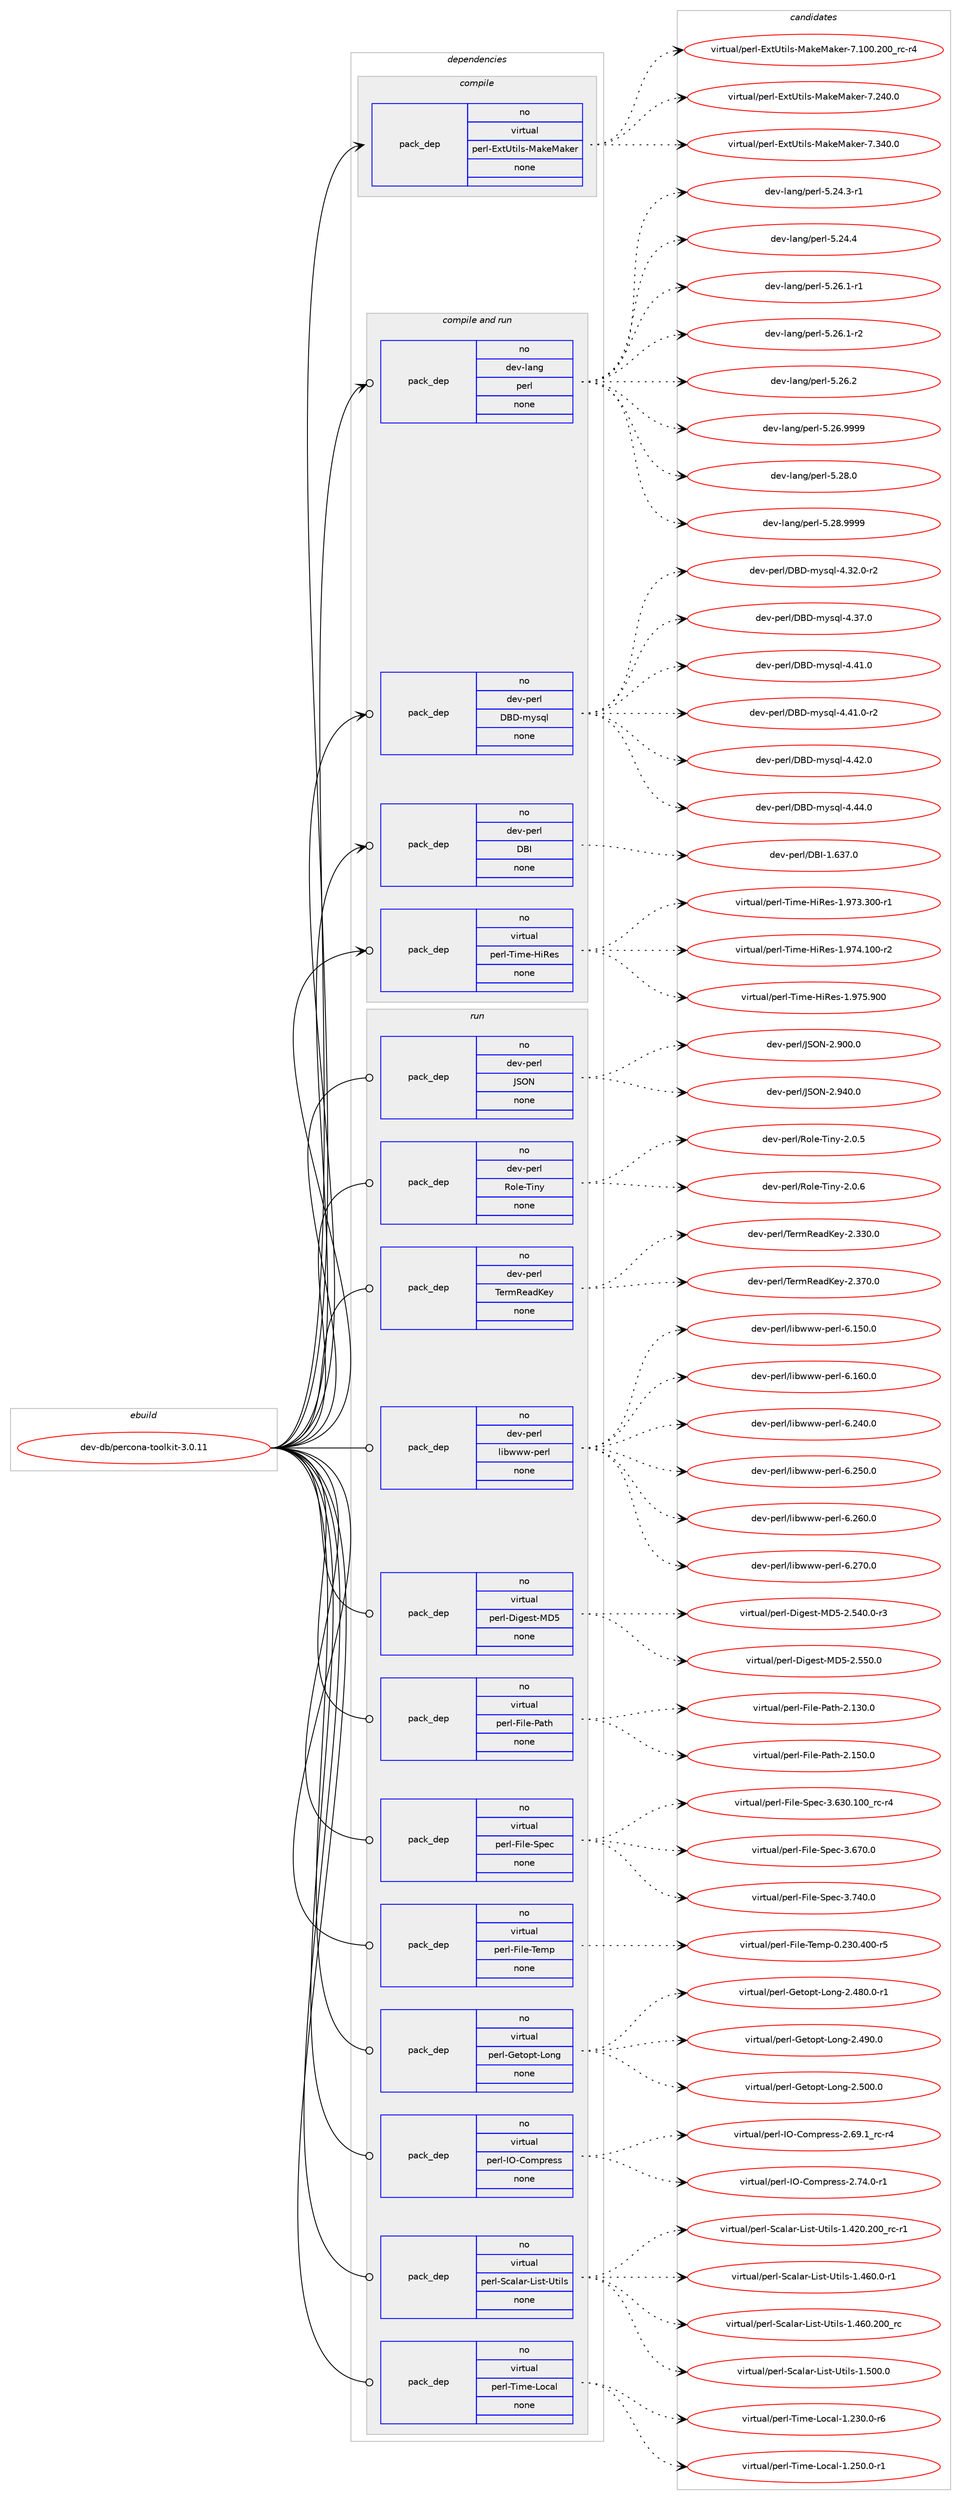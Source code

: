 digraph prolog {

# *************
# Graph options
# *************

newrank=true;
concentrate=true;
compound=true;
graph [rankdir=LR,fontname=Helvetica,fontsize=10,ranksep=1.5];#, ranksep=2.5, nodesep=0.2];
edge  [arrowhead=vee];
node  [fontname=Helvetica,fontsize=10];

# **********
# The ebuild
# **********

subgraph cluster_leftcol {
color=gray;
rank=same;
label=<<i>ebuild</i>>;
id [label="dev-db/percona-toolkit-3.0.11", color=red, width=4, href="../dev-db/percona-toolkit-3.0.11.svg"];
}

# ****************
# The dependencies
# ****************

subgraph cluster_midcol {
color=gray;
label=<<i>dependencies</i>>;
subgraph cluster_compile {
fillcolor="#eeeeee";
style=filled;
label=<<i>compile</i>>;
subgraph pack942637 {
dependency1321106 [label=<<TABLE BORDER="0" CELLBORDER="1" CELLSPACING="0" CELLPADDING="4" WIDTH="220"><TR><TD ROWSPAN="6" CELLPADDING="30">pack_dep</TD></TR><TR><TD WIDTH="110">no</TD></TR><TR><TD>virtual</TD></TR><TR><TD>perl-ExtUtils-MakeMaker</TD></TR><TR><TD>none</TD></TR><TR><TD></TD></TR></TABLE>>, shape=none, color=blue];
}
id:e -> dependency1321106:w [weight=20,style="solid",arrowhead="vee"];
}
subgraph cluster_compileandrun {
fillcolor="#eeeeee";
style=filled;
label=<<i>compile and run</i>>;
subgraph pack942638 {
dependency1321107 [label=<<TABLE BORDER="0" CELLBORDER="1" CELLSPACING="0" CELLPADDING="4" WIDTH="220"><TR><TD ROWSPAN="6" CELLPADDING="30">pack_dep</TD></TR><TR><TD WIDTH="110">no</TD></TR><TR><TD>dev-lang</TD></TR><TR><TD>perl</TD></TR><TR><TD>none</TD></TR><TR><TD></TD></TR></TABLE>>, shape=none, color=blue];
}
id:e -> dependency1321107:w [weight=20,style="solid",arrowhead="odotvee"];
subgraph pack942639 {
dependency1321108 [label=<<TABLE BORDER="0" CELLBORDER="1" CELLSPACING="0" CELLPADDING="4" WIDTH="220"><TR><TD ROWSPAN="6" CELLPADDING="30">pack_dep</TD></TR><TR><TD WIDTH="110">no</TD></TR><TR><TD>dev-perl</TD></TR><TR><TD>DBD-mysql</TD></TR><TR><TD>none</TD></TR><TR><TD></TD></TR></TABLE>>, shape=none, color=blue];
}
id:e -> dependency1321108:w [weight=20,style="solid",arrowhead="odotvee"];
subgraph pack942640 {
dependency1321109 [label=<<TABLE BORDER="0" CELLBORDER="1" CELLSPACING="0" CELLPADDING="4" WIDTH="220"><TR><TD ROWSPAN="6" CELLPADDING="30">pack_dep</TD></TR><TR><TD WIDTH="110">no</TD></TR><TR><TD>dev-perl</TD></TR><TR><TD>DBI</TD></TR><TR><TD>none</TD></TR><TR><TD></TD></TR></TABLE>>, shape=none, color=blue];
}
id:e -> dependency1321109:w [weight=20,style="solid",arrowhead="odotvee"];
subgraph pack942641 {
dependency1321110 [label=<<TABLE BORDER="0" CELLBORDER="1" CELLSPACING="0" CELLPADDING="4" WIDTH="220"><TR><TD ROWSPAN="6" CELLPADDING="30">pack_dep</TD></TR><TR><TD WIDTH="110">no</TD></TR><TR><TD>virtual</TD></TR><TR><TD>perl-Time-HiRes</TD></TR><TR><TD>none</TD></TR><TR><TD></TD></TR></TABLE>>, shape=none, color=blue];
}
id:e -> dependency1321110:w [weight=20,style="solid",arrowhead="odotvee"];
}
subgraph cluster_run {
fillcolor="#eeeeee";
style=filled;
label=<<i>run</i>>;
subgraph pack942642 {
dependency1321111 [label=<<TABLE BORDER="0" CELLBORDER="1" CELLSPACING="0" CELLPADDING="4" WIDTH="220"><TR><TD ROWSPAN="6" CELLPADDING="30">pack_dep</TD></TR><TR><TD WIDTH="110">no</TD></TR><TR><TD>dev-perl</TD></TR><TR><TD>JSON</TD></TR><TR><TD>none</TD></TR><TR><TD></TD></TR></TABLE>>, shape=none, color=blue];
}
id:e -> dependency1321111:w [weight=20,style="solid",arrowhead="odot"];
subgraph pack942643 {
dependency1321112 [label=<<TABLE BORDER="0" CELLBORDER="1" CELLSPACING="0" CELLPADDING="4" WIDTH="220"><TR><TD ROWSPAN="6" CELLPADDING="30">pack_dep</TD></TR><TR><TD WIDTH="110">no</TD></TR><TR><TD>dev-perl</TD></TR><TR><TD>Role-Tiny</TD></TR><TR><TD>none</TD></TR><TR><TD></TD></TR></TABLE>>, shape=none, color=blue];
}
id:e -> dependency1321112:w [weight=20,style="solid",arrowhead="odot"];
subgraph pack942644 {
dependency1321113 [label=<<TABLE BORDER="0" CELLBORDER="1" CELLSPACING="0" CELLPADDING="4" WIDTH="220"><TR><TD ROWSPAN="6" CELLPADDING="30">pack_dep</TD></TR><TR><TD WIDTH="110">no</TD></TR><TR><TD>dev-perl</TD></TR><TR><TD>TermReadKey</TD></TR><TR><TD>none</TD></TR><TR><TD></TD></TR></TABLE>>, shape=none, color=blue];
}
id:e -> dependency1321113:w [weight=20,style="solid",arrowhead="odot"];
subgraph pack942645 {
dependency1321114 [label=<<TABLE BORDER="0" CELLBORDER="1" CELLSPACING="0" CELLPADDING="4" WIDTH="220"><TR><TD ROWSPAN="6" CELLPADDING="30">pack_dep</TD></TR><TR><TD WIDTH="110">no</TD></TR><TR><TD>dev-perl</TD></TR><TR><TD>libwww-perl</TD></TR><TR><TD>none</TD></TR><TR><TD></TD></TR></TABLE>>, shape=none, color=blue];
}
id:e -> dependency1321114:w [weight=20,style="solid",arrowhead="odot"];
subgraph pack942646 {
dependency1321115 [label=<<TABLE BORDER="0" CELLBORDER="1" CELLSPACING="0" CELLPADDING="4" WIDTH="220"><TR><TD ROWSPAN="6" CELLPADDING="30">pack_dep</TD></TR><TR><TD WIDTH="110">no</TD></TR><TR><TD>virtual</TD></TR><TR><TD>perl-Digest-MD5</TD></TR><TR><TD>none</TD></TR><TR><TD></TD></TR></TABLE>>, shape=none, color=blue];
}
id:e -> dependency1321115:w [weight=20,style="solid",arrowhead="odot"];
subgraph pack942647 {
dependency1321116 [label=<<TABLE BORDER="0" CELLBORDER="1" CELLSPACING="0" CELLPADDING="4" WIDTH="220"><TR><TD ROWSPAN="6" CELLPADDING="30">pack_dep</TD></TR><TR><TD WIDTH="110">no</TD></TR><TR><TD>virtual</TD></TR><TR><TD>perl-File-Path</TD></TR><TR><TD>none</TD></TR><TR><TD></TD></TR></TABLE>>, shape=none, color=blue];
}
id:e -> dependency1321116:w [weight=20,style="solid",arrowhead="odot"];
subgraph pack942648 {
dependency1321117 [label=<<TABLE BORDER="0" CELLBORDER="1" CELLSPACING="0" CELLPADDING="4" WIDTH="220"><TR><TD ROWSPAN="6" CELLPADDING="30">pack_dep</TD></TR><TR><TD WIDTH="110">no</TD></TR><TR><TD>virtual</TD></TR><TR><TD>perl-File-Spec</TD></TR><TR><TD>none</TD></TR><TR><TD></TD></TR></TABLE>>, shape=none, color=blue];
}
id:e -> dependency1321117:w [weight=20,style="solid",arrowhead="odot"];
subgraph pack942649 {
dependency1321118 [label=<<TABLE BORDER="0" CELLBORDER="1" CELLSPACING="0" CELLPADDING="4" WIDTH="220"><TR><TD ROWSPAN="6" CELLPADDING="30">pack_dep</TD></TR><TR><TD WIDTH="110">no</TD></TR><TR><TD>virtual</TD></TR><TR><TD>perl-File-Temp</TD></TR><TR><TD>none</TD></TR><TR><TD></TD></TR></TABLE>>, shape=none, color=blue];
}
id:e -> dependency1321118:w [weight=20,style="solid",arrowhead="odot"];
subgraph pack942650 {
dependency1321119 [label=<<TABLE BORDER="0" CELLBORDER="1" CELLSPACING="0" CELLPADDING="4" WIDTH="220"><TR><TD ROWSPAN="6" CELLPADDING="30">pack_dep</TD></TR><TR><TD WIDTH="110">no</TD></TR><TR><TD>virtual</TD></TR><TR><TD>perl-Getopt-Long</TD></TR><TR><TD>none</TD></TR><TR><TD></TD></TR></TABLE>>, shape=none, color=blue];
}
id:e -> dependency1321119:w [weight=20,style="solid",arrowhead="odot"];
subgraph pack942651 {
dependency1321120 [label=<<TABLE BORDER="0" CELLBORDER="1" CELLSPACING="0" CELLPADDING="4" WIDTH="220"><TR><TD ROWSPAN="6" CELLPADDING="30">pack_dep</TD></TR><TR><TD WIDTH="110">no</TD></TR><TR><TD>virtual</TD></TR><TR><TD>perl-IO-Compress</TD></TR><TR><TD>none</TD></TR><TR><TD></TD></TR></TABLE>>, shape=none, color=blue];
}
id:e -> dependency1321120:w [weight=20,style="solid",arrowhead="odot"];
subgraph pack942652 {
dependency1321121 [label=<<TABLE BORDER="0" CELLBORDER="1" CELLSPACING="0" CELLPADDING="4" WIDTH="220"><TR><TD ROWSPAN="6" CELLPADDING="30">pack_dep</TD></TR><TR><TD WIDTH="110">no</TD></TR><TR><TD>virtual</TD></TR><TR><TD>perl-Scalar-List-Utils</TD></TR><TR><TD>none</TD></TR><TR><TD></TD></TR></TABLE>>, shape=none, color=blue];
}
id:e -> dependency1321121:w [weight=20,style="solid",arrowhead="odot"];
subgraph pack942653 {
dependency1321122 [label=<<TABLE BORDER="0" CELLBORDER="1" CELLSPACING="0" CELLPADDING="4" WIDTH="220"><TR><TD ROWSPAN="6" CELLPADDING="30">pack_dep</TD></TR><TR><TD WIDTH="110">no</TD></TR><TR><TD>virtual</TD></TR><TR><TD>perl-Time-Local</TD></TR><TR><TD>none</TD></TR><TR><TD></TD></TR></TABLE>>, shape=none, color=blue];
}
id:e -> dependency1321122:w [weight=20,style="solid",arrowhead="odot"];
}
}

# **************
# The candidates
# **************

subgraph cluster_choices {
rank=same;
color=gray;
label=<<i>candidates</i>>;

subgraph choice942637 {
color=black;
nodesep=1;
choice118105114116117971084711210111410845691201168511610510811545779710710177971071011144555464948484650484895114994511452 [label="virtual/perl-ExtUtils-MakeMaker-7.100.200_rc-r4", color=red, width=4,href="../virtual/perl-ExtUtils-MakeMaker-7.100.200_rc-r4.svg"];
choice118105114116117971084711210111410845691201168511610510811545779710710177971071011144555465052484648 [label="virtual/perl-ExtUtils-MakeMaker-7.240.0", color=red, width=4,href="../virtual/perl-ExtUtils-MakeMaker-7.240.0.svg"];
choice118105114116117971084711210111410845691201168511610510811545779710710177971071011144555465152484648 [label="virtual/perl-ExtUtils-MakeMaker-7.340.0", color=red, width=4,href="../virtual/perl-ExtUtils-MakeMaker-7.340.0.svg"];
dependency1321106:e -> choice118105114116117971084711210111410845691201168511610510811545779710710177971071011144555464948484650484895114994511452:w [style=dotted,weight="100"];
dependency1321106:e -> choice118105114116117971084711210111410845691201168511610510811545779710710177971071011144555465052484648:w [style=dotted,weight="100"];
dependency1321106:e -> choice118105114116117971084711210111410845691201168511610510811545779710710177971071011144555465152484648:w [style=dotted,weight="100"];
}
subgraph choice942638 {
color=black;
nodesep=1;
choice100101118451089711010347112101114108455346505246514511449 [label="dev-lang/perl-5.24.3-r1", color=red, width=4,href="../dev-lang/perl-5.24.3-r1.svg"];
choice10010111845108971101034711210111410845534650524652 [label="dev-lang/perl-5.24.4", color=red, width=4,href="../dev-lang/perl-5.24.4.svg"];
choice100101118451089711010347112101114108455346505446494511449 [label="dev-lang/perl-5.26.1-r1", color=red, width=4,href="../dev-lang/perl-5.26.1-r1.svg"];
choice100101118451089711010347112101114108455346505446494511450 [label="dev-lang/perl-5.26.1-r2", color=red, width=4,href="../dev-lang/perl-5.26.1-r2.svg"];
choice10010111845108971101034711210111410845534650544650 [label="dev-lang/perl-5.26.2", color=red, width=4,href="../dev-lang/perl-5.26.2.svg"];
choice10010111845108971101034711210111410845534650544657575757 [label="dev-lang/perl-5.26.9999", color=red, width=4,href="../dev-lang/perl-5.26.9999.svg"];
choice10010111845108971101034711210111410845534650564648 [label="dev-lang/perl-5.28.0", color=red, width=4,href="../dev-lang/perl-5.28.0.svg"];
choice10010111845108971101034711210111410845534650564657575757 [label="dev-lang/perl-5.28.9999", color=red, width=4,href="../dev-lang/perl-5.28.9999.svg"];
dependency1321107:e -> choice100101118451089711010347112101114108455346505246514511449:w [style=dotted,weight="100"];
dependency1321107:e -> choice10010111845108971101034711210111410845534650524652:w [style=dotted,weight="100"];
dependency1321107:e -> choice100101118451089711010347112101114108455346505446494511449:w [style=dotted,weight="100"];
dependency1321107:e -> choice100101118451089711010347112101114108455346505446494511450:w [style=dotted,weight="100"];
dependency1321107:e -> choice10010111845108971101034711210111410845534650544650:w [style=dotted,weight="100"];
dependency1321107:e -> choice10010111845108971101034711210111410845534650544657575757:w [style=dotted,weight="100"];
dependency1321107:e -> choice10010111845108971101034711210111410845534650564648:w [style=dotted,weight="100"];
dependency1321107:e -> choice10010111845108971101034711210111410845534650564657575757:w [style=dotted,weight="100"];
}
subgraph choice942639 {
color=black;
nodesep=1;
choice100101118451121011141084768666845109121115113108455246515046484511450 [label="dev-perl/DBD-mysql-4.32.0-r2", color=red, width=4,href="../dev-perl/DBD-mysql-4.32.0-r2.svg"];
choice10010111845112101114108476866684510912111511310845524651554648 [label="dev-perl/DBD-mysql-4.37.0", color=red, width=4,href="../dev-perl/DBD-mysql-4.37.0.svg"];
choice10010111845112101114108476866684510912111511310845524652494648 [label="dev-perl/DBD-mysql-4.41.0", color=red, width=4,href="../dev-perl/DBD-mysql-4.41.0.svg"];
choice100101118451121011141084768666845109121115113108455246524946484511450 [label="dev-perl/DBD-mysql-4.41.0-r2", color=red, width=4,href="../dev-perl/DBD-mysql-4.41.0-r2.svg"];
choice10010111845112101114108476866684510912111511310845524652504648 [label="dev-perl/DBD-mysql-4.42.0", color=red, width=4,href="../dev-perl/DBD-mysql-4.42.0.svg"];
choice10010111845112101114108476866684510912111511310845524652524648 [label="dev-perl/DBD-mysql-4.44.0", color=red, width=4,href="../dev-perl/DBD-mysql-4.44.0.svg"];
dependency1321108:e -> choice100101118451121011141084768666845109121115113108455246515046484511450:w [style=dotted,weight="100"];
dependency1321108:e -> choice10010111845112101114108476866684510912111511310845524651554648:w [style=dotted,weight="100"];
dependency1321108:e -> choice10010111845112101114108476866684510912111511310845524652494648:w [style=dotted,weight="100"];
dependency1321108:e -> choice100101118451121011141084768666845109121115113108455246524946484511450:w [style=dotted,weight="100"];
dependency1321108:e -> choice10010111845112101114108476866684510912111511310845524652504648:w [style=dotted,weight="100"];
dependency1321108:e -> choice10010111845112101114108476866684510912111511310845524652524648:w [style=dotted,weight="100"];
}
subgraph choice942640 {
color=black;
nodesep=1;
choice10010111845112101114108476866734549465451554648 [label="dev-perl/DBI-1.637.0", color=red, width=4,href="../dev-perl/DBI-1.637.0.svg"];
dependency1321109:e -> choice10010111845112101114108476866734549465451554648:w [style=dotted,weight="100"];
}
subgraph choice942641 {
color=black;
nodesep=1;
choice11810511411611797108471121011141084584105109101457210582101115454946575551465148484511449 [label="virtual/perl-Time-HiRes-1.973.300-r1", color=red, width=4,href="../virtual/perl-Time-HiRes-1.973.300-r1.svg"];
choice11810511411611797108471121011141084584105109101457210582101115454946575552464948484511450 [label="virtual/perl-Time-HiRes-1.974.100-r2", color=red, width=4,href="../virtual/perl-Time-HiRes-1.974.100-r2.svg"];
choice1181051141161179710847112101114108458410510910145721058210111545494657555346574848 [label="virtual/perl-Time-HiRes-1.975.900", color=red, width=4,href="../virtual/perl-Time-HiRes-1.975.900.svg"];
dependency1321110:e -> choice11810511411611797108471121011141084584105109101457210582101115454946575551465148484511449:w [style=dotted,weight="100"];
dependency1321110:e -> choice11810511411611797108471121011141084584105109101457210582101115454946575552464948484511450:w [style=dotted,weight="100"];
dependency1321110:e -> choice1181051141161179710847112101114108458410510910145721058210111545494657555346574848:w [style=dotted,weight="100"];
}
subgraph choice942642 {
color=black;
nodesep=1;
choice1001011184511210111410847748379784550465748484648 [label="dev-perl/JSON-2.900.0", color=red, width=4,href="../dev-perl/JSON-2.900.0.svg"];
choice1001011184511210111410847748379784550465752484648 [label="dev-perl/JSON-2.940.0", color=red, width=4,href="../dev-perl/JSON-2.940.0.svg"];
dependency1321111:e -> choice1001011184511210111410847748379784550465748484648:w [style=dotted,weight="100"];
dependency1321111:e -> choice1001011184511210111410847748379784550465752484648:w [style=dotted,weight="100"];
}
subgraph choice942643 {
color=black;
nodesep=1;
choice1001011184511210111410847821111081014584105110121455046484653 [label="dev-perl/Role-Tiny-2.0.5", color=red, width=4,href="../dev-perl/Role-Tiny-2.0.5.svg"];
choice1001011184511210111410847821111081014584105110121455046484654 [label="dev-perl/Role-Tiny-2.0.6", color=red, width=4,href="../dev-perl/Role-Tiny-2.0.6.svg"];
dependency1321112:e -> choice1001011184511210111410847821111081014584105110121455046484653:w [style=dotted,weight="100"];
dependency1321112:e -> choice1001011184511210111410847821111081014584105110121455046484654:w [style=dotted,weight="100"];
}
subgraph choice942644 {
color=black;
nodesep=1;
choice1001011184511210111410847841011141098210197100751011214550465151484648 [label="dev-perl/TermReadKey-2.330.0", color=red, width=4,href="../dev-perl/TermReadKey-2.330.0.svg"];
choice1001011184511210111410847841011141098210197100751011214550465155484648 [label="dev-perl/TermReadKey-2.370.0", color=red, width=4,href="../dev-perl/TermReadKey-2.370.0.svg"];
dependency1321113:e -> choice1001011184511210111410847841011141098210197100751011214550465151484648:w [style=dotted,weight="100"];
dependency1321113:e -> choice1001011184511210111410847841011141098210197100751011214550465155484648:w [style=dotted,weight="100"];
}
subgraph choice942645 {
color=black;
nodesep=1;
choice100101118451121011141084710810598119119119451121011141084554464953484648 [label="dev-perl/libwww-perl-6.150.0", color=red, width=4,href="../dev-perl/libwww-perl-6.150.0.svg"];
choice100101118451121011141084710810598119119119451121011141084554464954484648 [label="dev-perl/libwww-perl-6.160.0", color=red, width=4,href="../dev-perl/libwww-perl-6.160.0.svg"];
choice100101118451121011141084710810598119119119451121011141084554465052484648 [label="dev-perl/libwww-perl-6.240.0", color=red, width=4,href="../dev-perl/libwww-perl-6.240.0.svg"];
choice100101118451121011141084710810598119119119451121011141084554465053484648 [label="dev-perl/libwww-perl-6.250.0", color=red, width=4,href="../dev-perl/libwww-perl-6.250.0.svg"];
choice100101118451121011141084710810598119119119451121011141084554465054484648 [label="dev-perl/libwww-perl-6.260.0", color=red, width=4,href="../dev-perl/libwww-perl-6.260.0.svg"];
choice100101118451121011141084710810598119119119451121011141084554465055484648 [label="dev-perl/libwww-perl-6.270.0", color=red, width=4,href="../dev-perl/libwww-perl-6.270.0.svg"];
dependency1321114:e -> choice100101118451121011141084710810598119119119451121011141084554464953484648:w [style=dotted,weight="100"];
dependency1321114:e -> choice100101118451121011141084710810598119119119451121011141084554464954484648:w [style=dotted,weight="100"];
dependency1321114:e -> choice100101118451121011141084710810598119119119451121011141084554465052484648:w [style=dotted,weight="100"];
dependency1321114:e -> choice100101118451121011141084710810598119119119451121011141084554465053484648:w [style=dotted,weight="100"];
dependency1321114:e -> choice100101118451121011141084710810598119119119451121011141084554465054484648:w [style=dotted,weight="100"];
dependency1321114:e -> choice100101118451121011141084710810598119119119451121011141084554465055484648:w [style=dotted,weight="100"];
}
subgraph choice942646 {
color=black;
nodesep=1;
choice118105114116117971084711210111410845681051031011151164577685345504653524846484511451 [label="virtual/perl-Digest-MD5-2.540.0-r3", color=red, width=4,href="../virtual/perl-Digest-MD5-2.540.0-r3.svg"];
choice11810511411611797108471121011141084568105103101115116457768534550465353484648 [label="virtual/perl-Digest-MD5-2.550.0", color=red, width=4,href="../virtual/perl-Digest-MD5-2.550.0.svg"];
dependency1321115:e -> choice118105114116117971084711210111410845681051031011151164577685345504653524846484511451:w [style=dotted,weight="100"];
dependency1321115:e -> choice11810511411611797108471121011141084568105103101115116457768534550465353484648:w [style=dotted,weight="100"];
}
subgraph choice942647 {
color=black;
nodesep=1;
choice118105114116117971084711210111410845701051081014580971161044550464951484648 [label="virtual/perl-File-Path-2.130.0", color=red, width=4,href="../virtual/perl-File-Path-2.130.0.svg"];
choice118105114116117971084711210111410845701051081014580971161044550464953484648 [label="virtual/perl-File-Path-2.150.0", color=red, width=4,href="../virtual/perl-File-Path-2.150.0.svg"];
dependency1321116:e -> choice118105114116117971084711210111410845701051081014580971161044550464951484648:w [style=dotted,weight="100"];
dependency1321116:e -> choice118105114116117971084711210111410845701051081014580971161044550464953484648:w [style=dotted,weight="100"];
}
subgraph choice942648 {
color=black;
nodesep=1;
choice118105114116117971084711210111410845701051081014583112101994551465451484649484895114994511452 [label="virtual/perl-File-Spec-3.630.100_rc-r4", color=red, width=4,href="../virtual/perl-File-Spec-3.630.100_rc-r4.svg"];
choice118105114116117971084711210111410845701051081014583112101994551465455484648 [label="virtual/perl-File-Spec-3.670.0", color=red, width=4,href="../virtual/perl-File-Spec-3.670.0.svg"];
choice118105114116117971084711210111410845701051081014583112101994551465552484648 [label="virtual/perl-File-Spec-3.740.0", color=red, width=4,href="../virtual/perl-File-Spec-3.740.0.svg"];
dependency1321117:e -> choice118105114116117971084711210111410845701051081014583112101994551465451484649484895114994511452:w [style=dotted,weight="100"];
dependency1321117:e -> choice118105114116117971084711210111410845701051081014583112101994551465455484648:w [style=dotted,weight="100"];
dependency1321117:e -> choice118105114116117971084711210111410845701051081014583112101994551465552484648:w [style=dotted,weight="100"];
}
subgraph choice942649 {
color=black;
nodesep=1;
choice118105114116117971084711210111410845701051081014584101109112454846505148465248484511453 [label="virtual/perl-File-Temp-0.230.400-r5", color=red, width=4,href="../virtual/perl-File-Temp-0.230.400-r5.svg"];
dependency1321118:e -> choice118105114116117971084711210111410845701051081014584101109112454846505148465248484511453:w [style=dotted,weight="100"];
}
subgraph choice942650 {
color=black;
nodesep=1;
choice11810511411611797108471121011141084571101116111112116457611111010345504652564846484511449 [label="virtual/perl-Getopt-Long-2.480.0-r1", color=red, width=4,href="../virtual/perl-Getopt-Long-2.480.0-r1.svg"];
choice1181051141161179710847112101114108457110111611111211645761111101034550465257484648 [label="virtual/perl-Getopt-Long-2.490.0", color=red, width=4,href="../virtual/perl-Getopt-Long-2.490.0.svg"];
choice1181051141161179710847112101114108457110111611111211645761111101034550465348484648 [label="virtual/perl-Getopt-Long-2.500.0", color=red, width=4,href="../virtual/perl-Getopt-Long-2.500.0.svg"];
dependency1321119:e -> choice11810511411611797108471121011141084571101116111112116457611111010345504652564846484511449:w [style=dotted,weight="100"];
dependency1321119:e -> choice1181051141161179710847112101114108457110111611111211645761111101034550465257484648:w [style=dotted,weight="100"];
dependency1321119:e -> choice1181051141161179710847112101114108457110111611111211645761111101034550465348484648:w [style=dotted,weight="100"];
}
subgraph choice942651 {
color=black;
nodesep=1;
choice118105114116117971084711210111410845737945671111091121141011151154550465457464995114994511452 [label="virtual/perl-IO-Compress-2.69.1_rc-r4", color=red, width=4,href="../virtual/perl-IO-Compress-2.69.1_rc-r4.svg"];
choice11810511411611797108471121011141084573794567111109112114101115115455046555246484511449 [label="virtual/perl-IO-Compress-2.74.0-r1", color=red, width=4,href="../virtual/perl-IO-Compress-2.74.0-r1.svg"];
dependency1321120:e -> choice118105114116117971084711210111410845737945671111091121141011151154550465457464995114994511452:w [style=dotted,weight="100"];
dependency1321120:e -> choice11810511411611797108471121011141084573794567111109112114101115115455046555246484511449:w [style=dotted,weight="100"];
}
subgraph choice942652 {
color=black;
nodesep=1;
choice11810511411611797108471121011141084583999710897114457610511511645851161051081154549465250484650484895114994511449 [label="virtual/perl-Scalar-List-Utils-1.420.200_rc-r1", color=red, width=4,href="../virtual/perl-Scalar-List-Utils-1.420.200_rc-r1.svg"];
choice118105114116117971084711210111410845839997108971144576105115116458511610510811545494652544846484511449 [label="virtual/perl-Scalar-List-Utils-1.460.0-r1", color=red, width=4,href="../virtual/perl-Scalar-List-Utils-1.460.0-r1.svg"];
choice1181051141161179710847112101114108458399971089711445761051151164585116105108115454946525448465048489511499 [label="virtual/perl-Scalar-List-Utils-1.460.200_rc", color=red, width=4,href="../virtual/perl-Scalar-List-Utils-1.460.200_rc.svg"];
choice11810511411611797108471121011141084583999710897114457610511511645851161051081154549465348484648 [label="virtual/perl-Scalar-List-Utils-1.500.0", color=red, width=4,href="../virtual/perl-Scalar-List-Utils-1.500.0.svg"];
dependency1321121:e -> choice11810511411611797108471121011141084583999710897114457610511511645851161051081154549465250484650484895114994511449:w [style=dotted,weight="100"];
dependency1321121:e -> choice118105114116117971084711210111410845839997108971144576105115116458511610510811545494652544846484511449:w [style=dotted,weight="100"];
dependency1321121:e -> choice1181051141161179710847112101114108458399971089711445761051151164585116105108115454946525448465048489511499:w [style=dotted,weight="100"];
dependency1321121:e -> choice11810511411611797108471121011141084583999710897114457610511511645851161051081154549465348484648:w [style=dotted,weight="100"];
}
subgraph choice942653 {
color=black;
nodesep=1;
choice118105114116117971084711210111410845841051091014576111999710845494650514846484511454 [label="virtual/perl-Time-Local-1.230.0-r6", color=red, width=4,href="../virtual/perl-Time-Local-1.230.0-r6.svg"];
choice118105114116117971084711210111410845841051091014576111999710845494650534846484511449 [label="virtual/perl-Time-Local-1.250.0-r1", color=red, width=4,href="../virtual/perl-Time-Local-1.250.0-r1.svg"];
dependency1321122:e -> choice118105114116117971084711210111410845841051091014576111999710845494650514846484511454:w [style=dotted,weight="100"];
dependency1321122:e -> choice118105114116117971084711210111410845841051091014576111999710845494650534846484511449:w [style=dotted,weight="100"];
}
}

}
